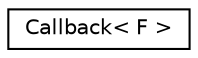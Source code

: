 digraph "Graphical Class Hierarchy"
{
 // LATEX_PDF_SIZE
  edge [fontname="Helvetica",fontsize="10",labelfontname="Helvetica",labelfontsize="10"];
  node [fontname="Helvetica",fontsize="10",shape=record];
  rankdir="LR";
  Node0 [label="Callback\< F \>",height=0.2,width=0.4,color="black", fillcolor="white", style="filled",URL="$classmbed_1_1_callback.html",tooltip=" "];
}
